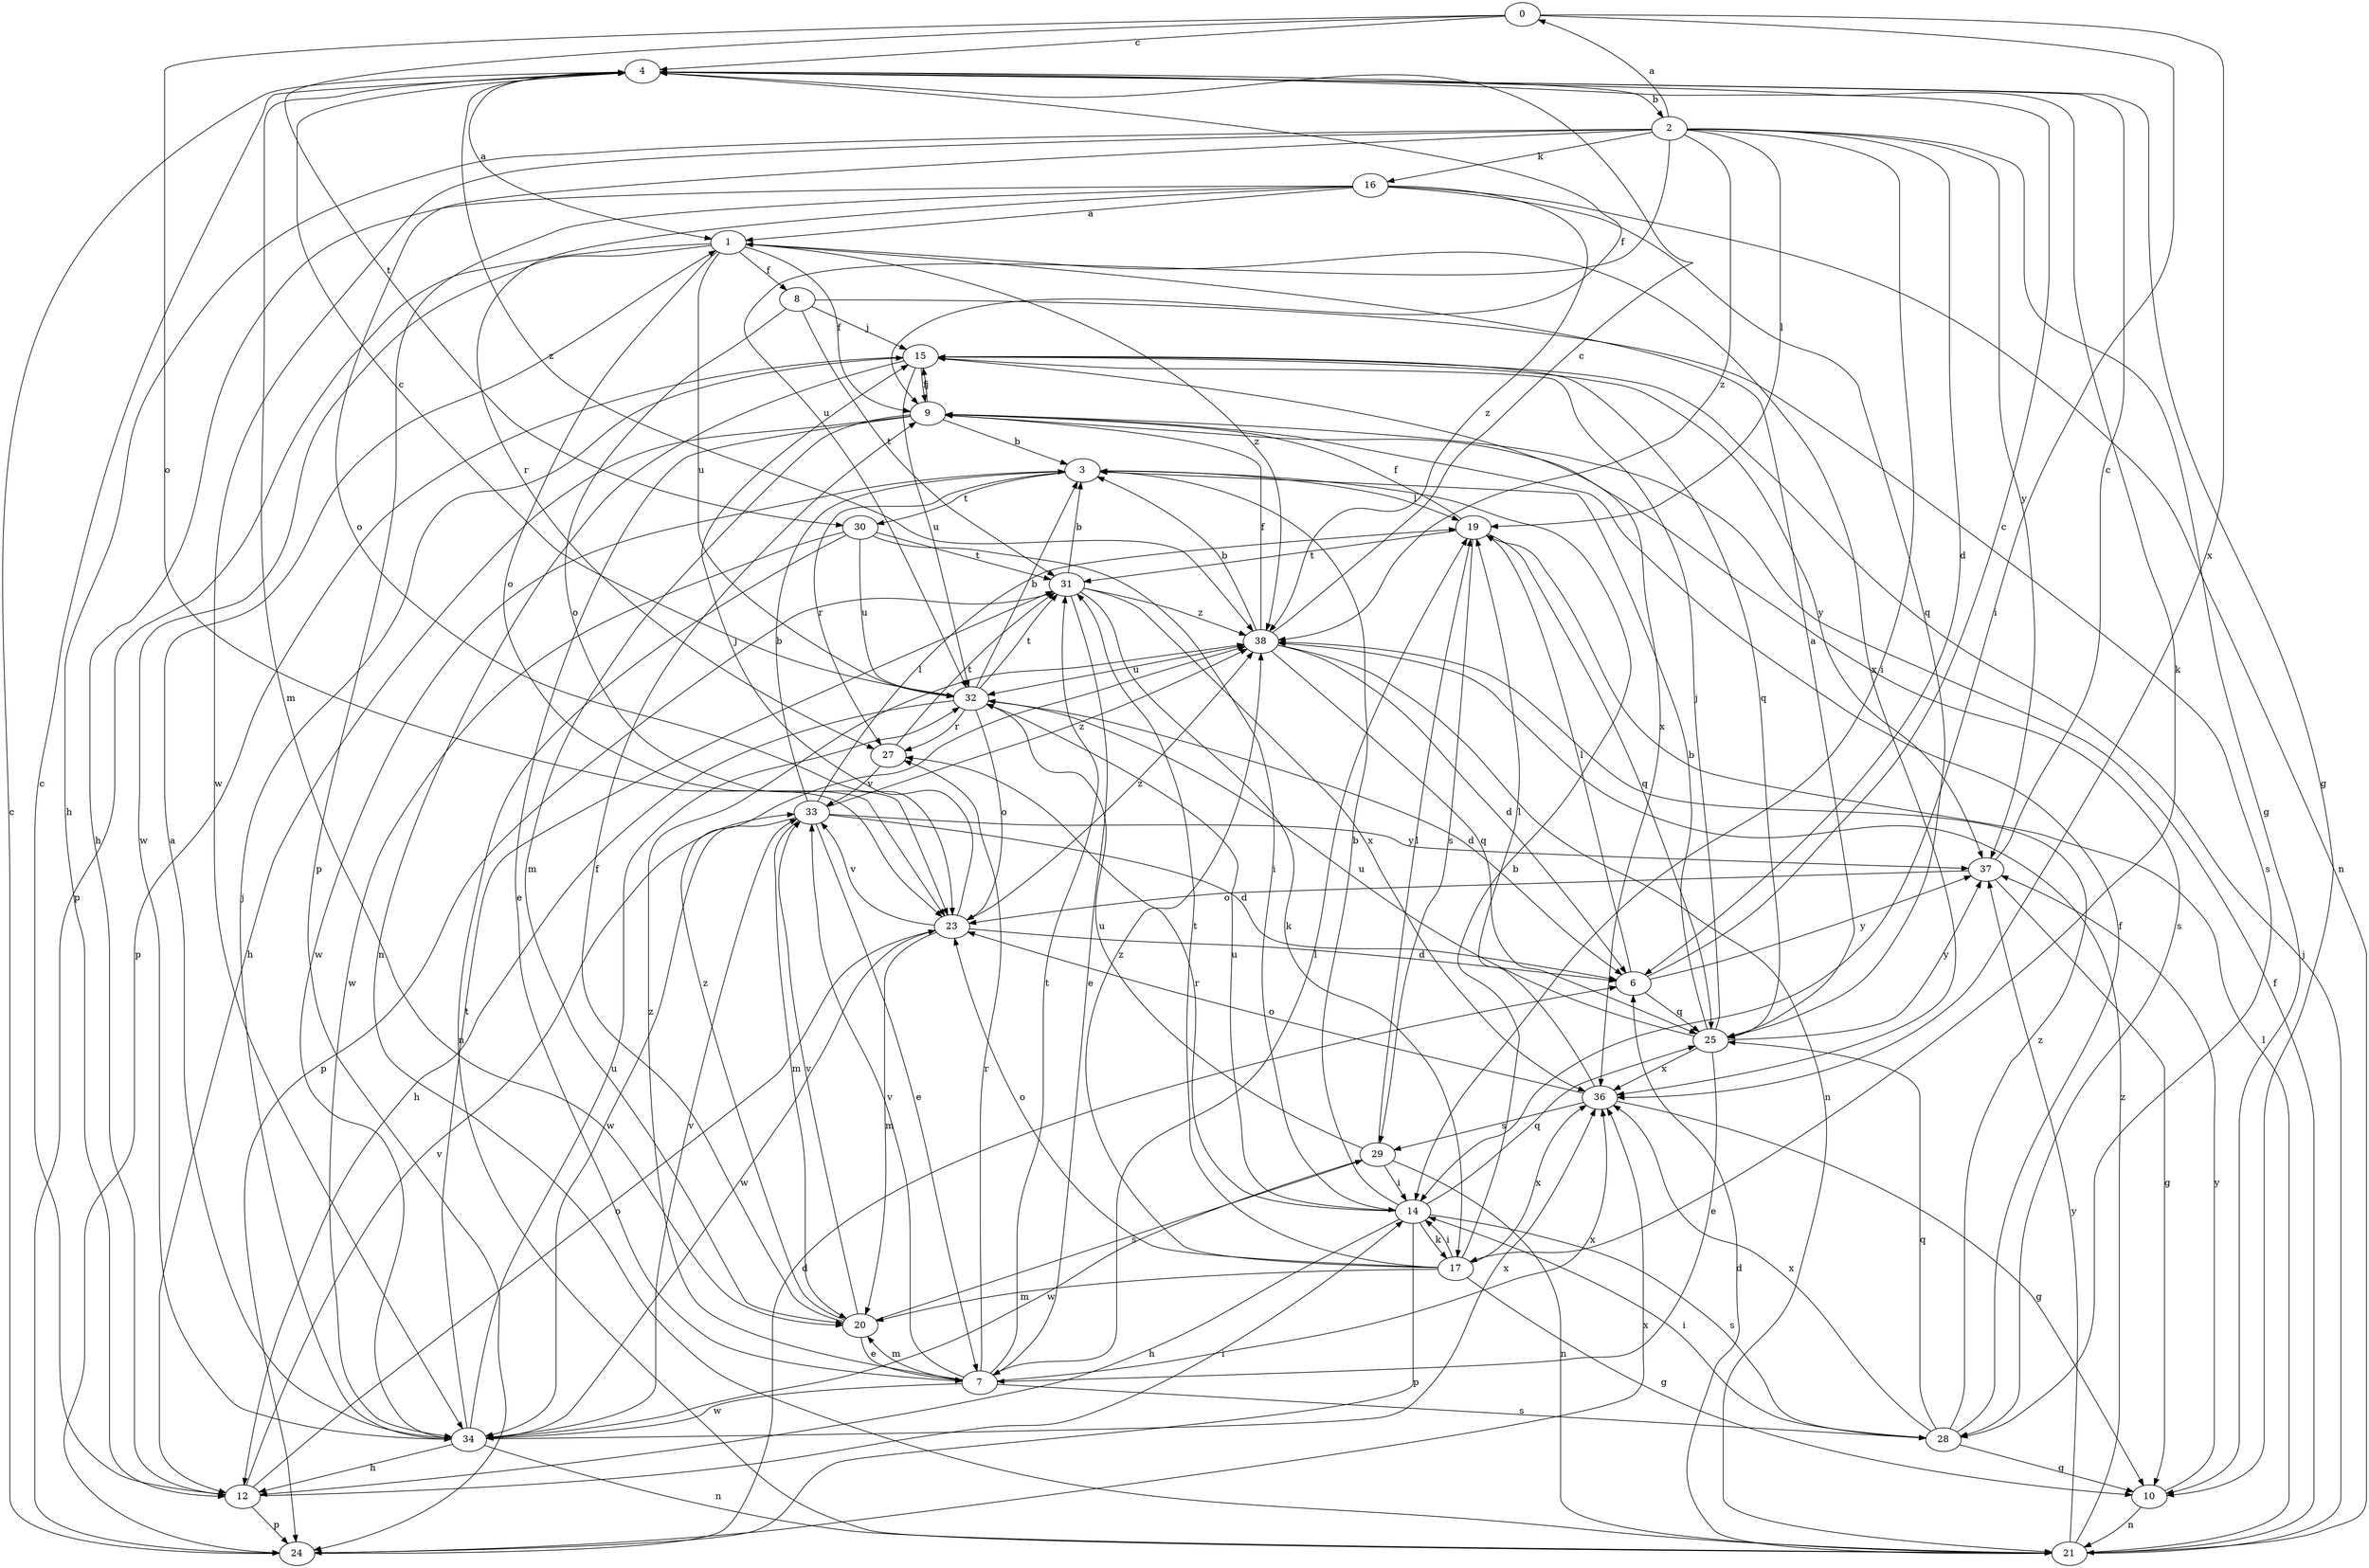strict digraph  {
0;
1;
2;
3;
4;
6;
7;
8;
9;
10;
12;
14;
15;
16;
17;
19;
20;
21;
23;
24;
25;
27;
28;
29;
30;
31;
32;
33;
34;
36;
37;
38;
0 -> 4  [label=c];
0 -> 14  [label=i];
0 -> 23  [label=o];
0 -> 30  [label=t];
0 -> 36  [label=x];
1 -> 8  [label=f];
1 -> 9  [label=f];
1 -> 23  [label=o];
1 -> 24  [label=p];
1 -> 32  [label=u];
1 -> 34  [label=w];
1 -> 36  [label=x];
1 -> 38  [label=z];
2 -> 0  [label=a];
2 -> 6  [label=d];
2 -> 10  [label=g];
2 -> 12  [label=h];
2 -> 14  [label=i];
2 -> 16  [label=k];
2 -> 19  [label=l];
2 -> 23  [label=o];
2 -> 32  [label=u];
2 -> 34  [label=w];
2 -> 37  [label=y];
2 -> 38  [label=z];
3 -> 19  [label=l];
3 -> 27  [label=r];
3 -> 30  [label=t];
3 -> 34  [label=w];
4 -> 1  [label=a];
4 -> 2  [label=b];
4 -> 9  [label=f];
4 -> 10  [label=g];
4 -> 17  [label=k];
4 -> 20  [label=m];
4 -> 38  [label=z];
6 -> 4  [label=c];
6 -> 19  [label=l];
6 -> 25  [label=q];
6 -> 37  [label=y];
7 -> 19  [label=l];
7 -> 20  [label=m];
7 -> 27  [label=r];
7 -> 28  [label=s];
7 -> 31  [label=t];
7 -> 33  [label=v];
7 -> 34  [label=w];
7 -> 36  [label=x];
7 -> 38  [label=z];
8 -> 15  [label=j];
8 -> 23  [label=o];
8 -> 28  [label=s];
8 -> 31  [label=t];
9 -> 3  [label=b];
9 -> 7  [label=e];
9 -> 12  [label=h];
9 -> 15  [label=j];
9 -> 20  [label=m];
9 -> 28  [label=s];
10 -> 21  [label=n];
10 -> 37  [label=y];
12 -> 4  [label=c];
12 -> 14  [label=i];
12 -> 23  [label=o];
12 -> 24  [label=p];
12 -> 33  [label=v];
14 -> 3  [label=b];
14 -> 12  [label=h];
14 -> 17  [label=k];
14 -> 24  [label=p];
14 -> 25  [label=q];
14 -> 27  [label=r];
14 -> 28  [label=s];
14 -> 32  [label=u];
15 -> 9  [label=f];
15 -> 21  [label=n];
15 -> 24  [label=p];
15 -> 25  [label=q];
15 -> 32  [label=u];
15 -> 36  [label=x];
15 -> 37  [label=y];
16 -> 1  [label=a];
16 -> 12  [label=h];
16 -> 21  [label=n];
16 -> 24  [label=p];
16 -> 25  [label=q];
16 -> 27  [label=r];
16 -> 38  [label=z];
17 -> 3  [label=b];
17 -> 10  [label=g];
17 -> 14  [label=i];
17 -> 20  [label=m];
17 -> 23  [label=o];
17 -> 31  [label=t];
17 -> 36  [label=x];
17 -> 38  [label=z];
19 -> 9  [label=f];
19 -> 25  [label=q];
19 -> 29  [label=s];
19 -> 31  [label=t];
20 -> 7  [label=e];
20 -> 9  [label=f];
20 -> 29  [label=s];
20 -> 33  [label=v];
20 -> 38  [label=z];
21 -> 6  [label=d];
21 -> 9  [label=f];
21 -> 15  [label=j];
21 -> 19  [label=l];
21 -> 37  [label=y];
21 -> 38  [label=z];
23 -> 6  [label=d];
23 -> 15  [label=j];
23 -> 20  [label=m];
23 -> 33  [label=v];
23 -> 34  [label=w];
23 -> 38  [label=z];
24 -> 4  [label=c];
24 -> 6  [label=d];
24 -> 36  [label=x];
25 -> 1  [label=a];
25 -> 3  [label=b];
25 -> 7  [label=e];
25 -> 15  [label=j];
25 -> 32  [label=u];
25 -> 36  [label=x];
25 -> 37  [label=y];
27 -> 31  [label=t];
27 -> 33  [label=v];
28 -> 9  [label=f];
28 -> 10  [label=g];
28 -> 14  [label=i];
28 -> 25  [label=q];
28 -> 36  [label=x];
28 -> 38  [label=z];
29 -> 14  [label=i];
29 -> 19  [label=l];
29 -> 21  [label=n];
29 -> 32  [label=u];
29 -> 34  [label=w];
30 -> 14  [label=i];
30 -> 21  [label=n];
30 -> 31  [label=t];
30 -> 32  [label=u];
30 -> 34  [label=w];
31 -> 3  [label=b];
31 -> 7  [label=e];
31 -> 17  [label=k];
31 -> 24  [label=p];
31 -> 36  [label=x];
31 -> 38  [label=z];
32 -> 3  [label=b];
32 -> 4  [label=c];
32 -> 6  [label=d];
32 -> 12  [label=h];
32 -> 23  [label=o];
32 -> 27  [label=r];
32 -> 31  [label=t];
33 -> 3  [label=b];
33 -> 6  [label=d];
33 -> 7  [label=e];
33 -> 19  [label=l];
33 -> 20  [label=m];
33 -> 34  [label=w];
33 -> 37  [label=y];
33 -> 38  [label=z];
34 -> 1  [label=a];
34 -> 12  [label=h];
34 -> 15  [label=j];
34 -> 21  [label=n];
34 -> 31  [label=t];
34 -> 32  [label=u];
34 -> 33  [label=v];
34 -> 36  [label=x];
36 -> 10  [label=g];
36 -> 19  [label=l];
36 -> 23  [label=o];
36 -> 29  [label=s];
37 -> 4  [label=c];
37 -> 10  [label=g];
37 -> 23  [label=o];
38 -> 3  [label=b];
38 -> 4  [label=c];
38 -> 6  [label=d];
38 -> 9  [label=f];
38 -> 21  [label=n];
38 -> 25  [label=q];
38 -> 32  [label=u];
}
